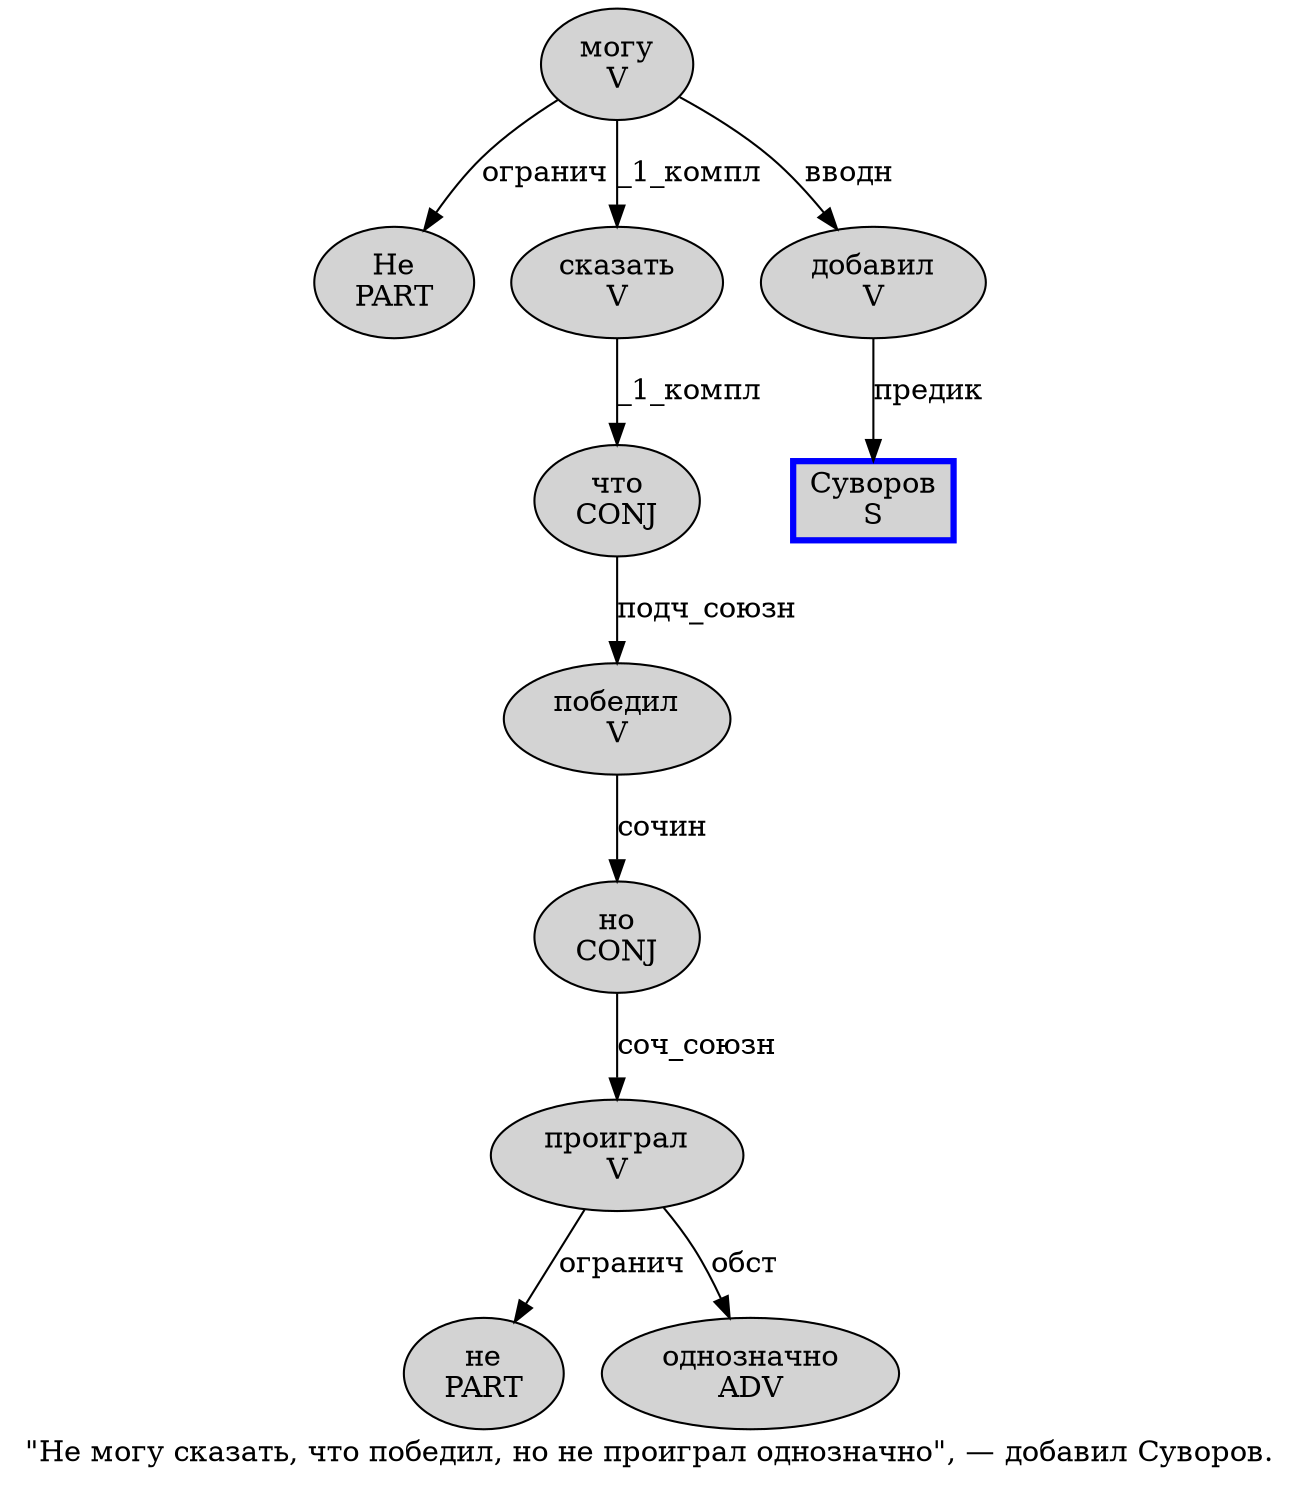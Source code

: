 digraph SENTENCE_150 {
	graph [label="\"Не могу сказать, что победил, но не проиграл однозначно\", — добавил Суворов."]
	node [style=filled]
		1 [label="Не
PART" color="" fillcolor=lightgray penwidth=1 shape=ellipse]
		2 [label="могу
V" color="" fillcolor=lightgray penwidth=1 shape=ellipse]
		3 [label="сказать
V" color="" fillcolor=lightgray penwidth=1 shape=ellipse]
		5 [label="что
CONJ" color="" fillcolor=lightgray penwidth=1 shape=ellipse]
		6 [label="победил
V" color="" fillcolor=lightgray penwidth=1 shape=ellipse]
		8 [label="но
CONJ" color="" fillcolor=lightgray penwidth=1 shape=ellipse]
		9 [label="не
PART" color="" fillcolor=lightgray penwidth=1 shape=ellipse]
		10 [label="проиграл
V" color="" fillcolor=lightgray penwidth=1 shape=ellipse]
		11 [label="однозначно
ADV" color="" fillcolor=lightgray penwidth=1 shape=ellipse]
		15 [label="добавил
V" color="" fillcolor=lightgray penwidth=1 shape=ellipse]
		16 [label="Суворов
S" color=blue fillcolor=lightgray penwidth=3 shape=box]
			5 -> 6 [label="подч_союзн"]
			3 -> 5 [label="_1_компл"]
			6 -> 8 [label="сочин"]
			10 -> 9 [label="огранич"]
			10 -> 11 [label="обст"]
			2 -> 1 [label="огранич"]
			2 -> 3 [label="_1_компл"]
			2 -> 15 [label="вводн"]
			15 -> 16 [label="предик"]
			8 -> 10 [label="соч_союзн"]
}
